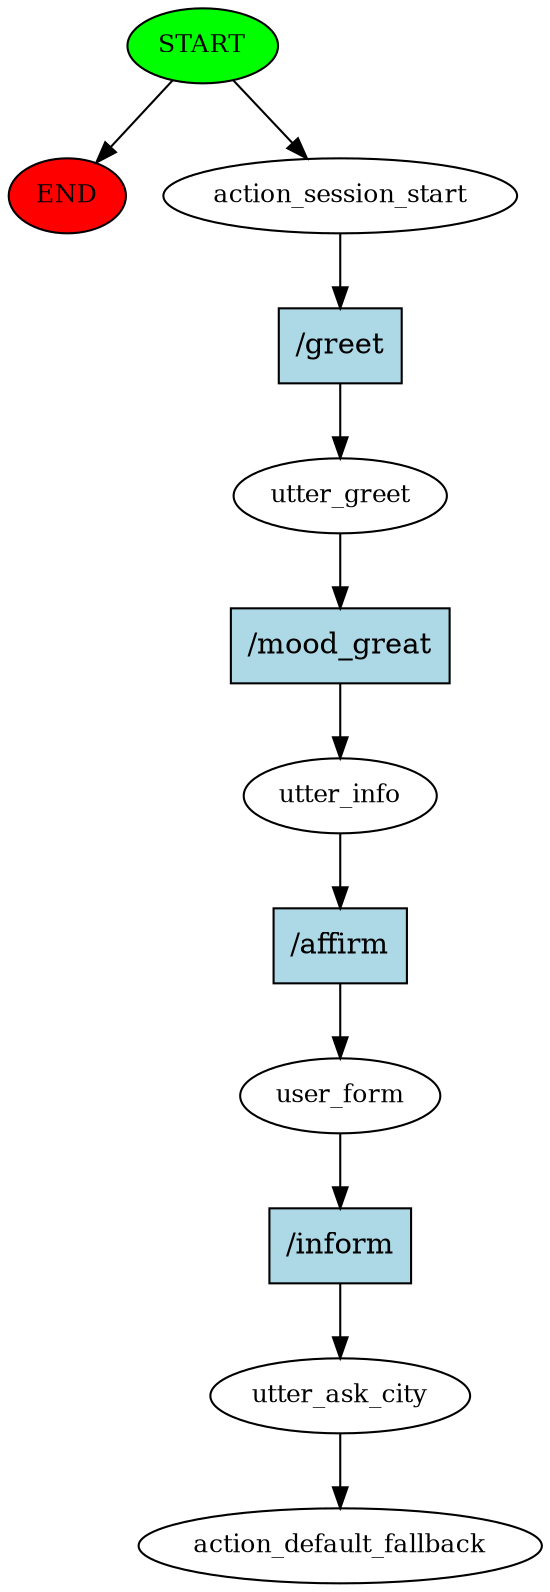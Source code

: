 digraph  {
0 [class="start active", fillcolor=green, fontsize=12, label=START, style=filled];
"-1" [class=end, fillcolor=red, fontsize=12, label=END, style=filled];
1 [class=active, fontsize=12, label=action_session_start];
2 [class=active, fontsize=12, label=utter_greet];
3 [class=active, fontsize=12, label=utter_info];
4 [class=active, fontsize=12, label=user_form];
5 [class=active, fontsize=12, label=utter_ask_city];
6 [class="dashed active", fontsize=12, label=action_default_fallback];
7 [class="intent active", fillcolor=lightblue, label="/greet", shape=rect, style=filled];
8 [class="intent active", fillcolor=lightblue, label="/mood_great", shape=rect, style=filled];
9 [class="intent active", fillcolor=lightblue, label="/affirm", shape=rect, style=filled];
10 [class="intent active", fillcolor=lightblue, label="/inform", shape=rect, style=filled];
0 -> "-1"  [class="", key=NONE, label=""];
0 -> 1  [class=active, key=NONE, label=""];
1 -> 7  [class=active, key=0];
2 -> 8  [class=active, key=0];
3 -> 9  [class=active, key=0];
4 -> 10  [class=active, key=0];
5 -> 6  [class=active, key=NONE, label=""];
7 -> 2  [class=active, key=0];
8 -> 3  [class=active, key=0];
9 -> 4  [class=active, key=0];
10 -> 5  [class=active, key=0];
}
